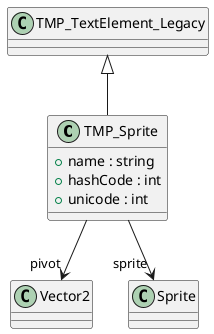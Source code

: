 @startuml
class TMP_Sprite {
    + name : string
    + hashCode : int
    + unicode : int
}
TMP_TextElement_Legacy <|-- TMP_Sprite
TMP_Sprite --> "pivot" Vector2
TMP_Sprite --> "sprite" Sprite
@enduml
